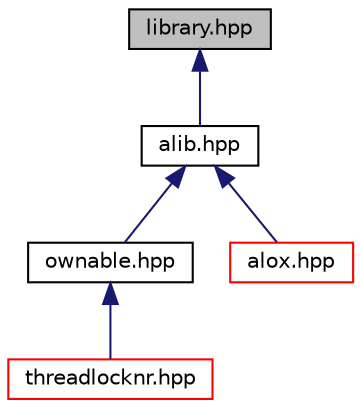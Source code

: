 digraph "library.hpp"
{
  edge [fontname="Helvetica",fontsize="10",labelfontname="Helvetica",labelfontsize="10"];
  node [fontname="Helvetica",fontsize="10",shape=record];
  Node1 [label="library.hpp",height=0.2,width=0.4,color="black", fillcolor="grey75", style="filled", fontcolor="black"];
  Node1 -> Node2 [dir="back",color="midnightblue",fontsize="10",style="solid",fontname="Helvetica"];
  Node2 [label="alib.hpp",height=0.2,width=0.4,color="black", fillcolor="white", style="filled",URL="$alib_8hpp.html"];
  Node2 -> Node3 [dir="back",color="midnightblue",fontsize="10",style="solid",fontname="Helvetica"];
  Node3 [label="ownable.hpp",height=0.2,width=0.4,color="black", fillcolor="white", style="filled",URL="$ownable_8hpp.html"];
  Node3 -> Node4 [dir="back",color="midnightblue",fontsize="10",style="solid",fontname="Helvetica"];
  Node4 [label="threadlocknr.hpp",height=0.2,width=0.4,color="red", fillcolor="white", style="filled",URL="$threadlocknr_8hpp.html"];
  Node2 -> Node7 [dir="back",color="midnightblue",fontsize="10",style="solid",fontname="Helvetica"];
  Node7 [label="alox.hpp",height=0.2,width=0.4,color="red", fillcolor="white", style="filled",URL="$alox_8hpp.html"];
}
